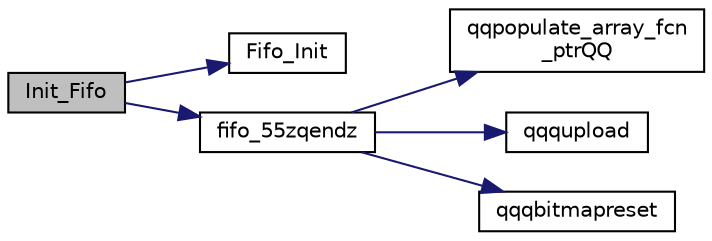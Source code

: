 digraph "Init_Fifo"
{
  edge [fontname="Helvetica",fontsize="10",labelfontname="Helvetica",labelfontsize="10"];
  node [fontname="Helvetica",fontsize="10",shape=record];
  rankdir="LR";
  Node691 [label="Init_Fifo",height=0.2,width=0.4,color="black", fillcolor="grey75", style="filled", fontcolor="black"];
  Node691 -> Node692 [color="midnightblue",fontsize="10",style="solid",fontname="Helvetica"];
  Node692 [label="Fifo_Init",height=0.2,width=0.4,color="black", fillcolor="white", style="filled",URL="$fifo_8c.html#a73482783404c573916a85844ce4d1028"];
  Node691 -> Node693 [color="midnightblue",fontsize="10",style="solid",fontname="Helvetica"];
  Node693 [label="fifo_55zqendz",height=0.2,width=0.4,color="black", fillcolor="white", style="filled",URL="$inszt__fifo_8c.html#acc0b6535620060f9899fb9c4d36b42b2"];
  Node693 -> Node694 [color="midnightblue",fontsize="10",style="solid",fontname="Helvetica"];
  Node694 [label="qqpopulate_array_fcn\l_ptrQQ",height=0.2,width=0.4,color="black", fillcolor="white", style="filled",URL="$inszt__fifo_8c.html#a4ad6fa1bb94fc1c3ac2dc30925106081"];
  Node693 -> Node695 [color="midnightblue",fontsize="10",style="solid",fontname="Helvetica"];
  Node695 [label="qqqupload",height=0.2,width=0.4,color="black", fillcolor="white", style="filled",URL="$inszt__fifo_8c.html#a109761d7f84a96b5606e507bace276b5"];
  Node693 -> Node696 [color="midnightblue",fontsize="10",style="solid",fontname="Helvetica"];
  Node696 [label="qqqbitmapreset",height=0.2,width=0.4,color="black", fillcolor="white", style="filled",URL="$inszt__fifo_8c.html#a5688fceaed93ba591e78ee15ccb0187f"];
}
